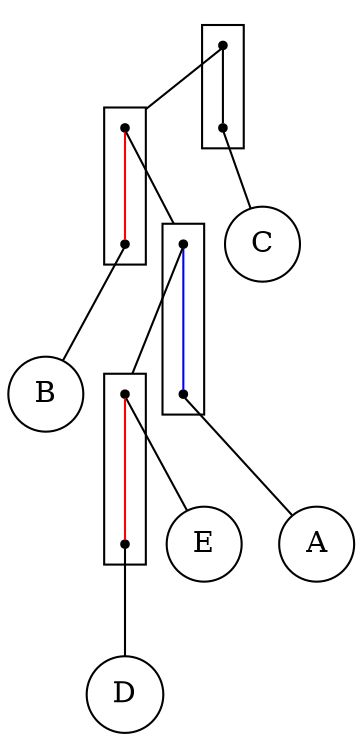 digraph Structure {
compound=true;
fontname=Verdana;
fontsize=12;
node [shape=circle];
C;
B;
A;
E;
D;
subgraph cluster_EACDB {
node [shape=point];
s_BEDA -> s_C  [color=black, arrowhead=none];
}

subgraph cluster_BEDA {
node [shape=point];
s_EDA -> s_B  [color=red, arrowhead=none];
}

subgraph cluster_EDA {
node [shape=point];
s_ED -> s_A  [color=blue, arrowhead=none];
}

subgraph cluster_ED {
node [shape=point];
s_E -> s_D  [color=red, arrowhead=none];
}

s_BEDA -> s_EDA  [lhead=cluster_BEDA, arrowhead=none];
s_C -> C  [arrowhead=none];
s_EDA -> s_ED  [lhead=cluster_EDA, arrowhead=none];
s_B -> B  [arrowhead=none];
s_ED -> s_E  [lhead=cluster_ED, arrowhead=none];
s_A -> A  [arrowhead=none];
s_E -> E  [arrowhead=none];
s_D -> D  [arrowhead=none];
}
